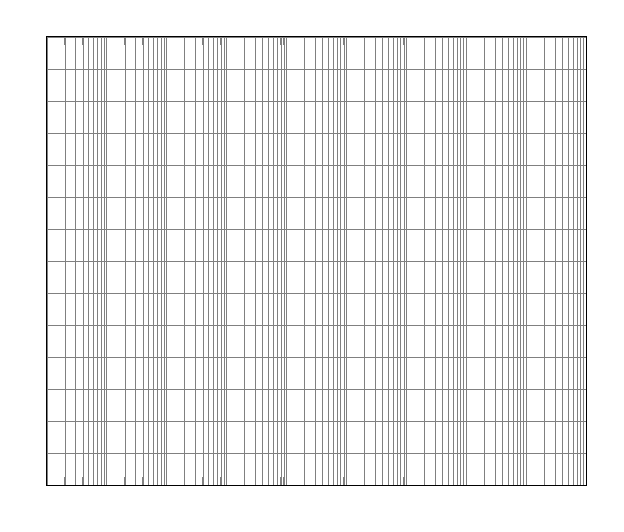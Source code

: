 \begin{tikzpicture}
\begin{axis}[
	ytick distance={5},
    xmode=log,
    xmin=1e-2, xmax=1e7,
    ymin=-20, ymax=50,
    grid=both,
    major grid style={line width=.12pt, black!50},
	minor grid style={line width=.12pt, black!50},		
    yticklabel=\empty,
    xticklabel=\empty,
]
\end{axis}
\end{tikzpicture} 
